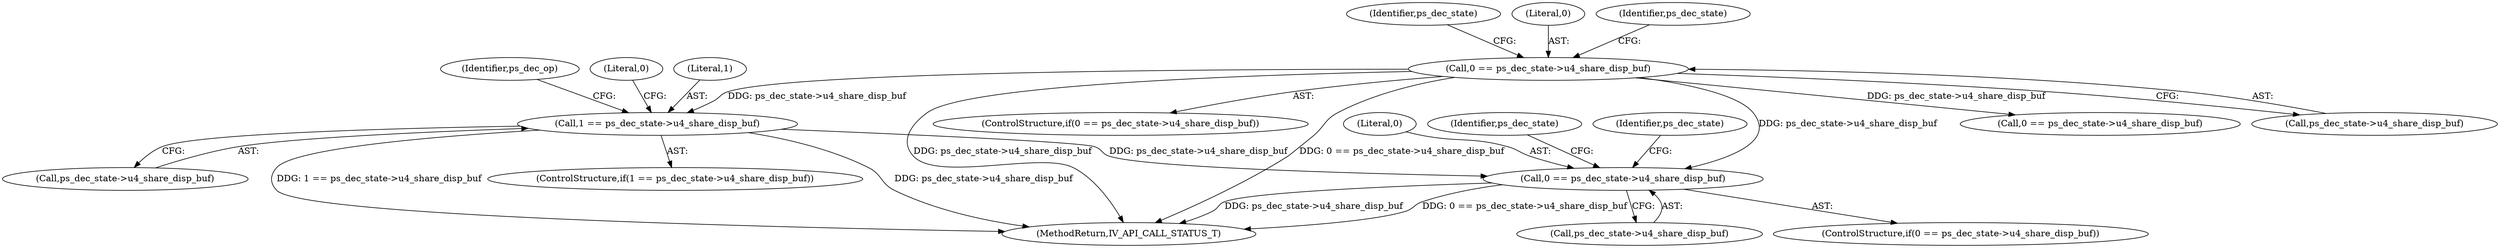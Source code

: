 digraph "0_Android_a86eb798d077b9b25c8f8c77e3c02c2f287c1ce7@pointer" {
"1001150" [label="(Call,1 == ps_dec_state->u4_share_disp_buf)"];
"1000188" [label="(Call,0 == ps_dec_state->u4_share_disp_buf)"];
"1001568" [label="(Call,0 == ps_dec_state->u4_share_disp_buf)"];
"1000241" [label="(Identifier,ps_dec_state)"];
"1001569" [label="(Literal,0)"];
"1001149" [label="(ControlStructure,if(1 == ps_dec_state->u4_share_disp_buf))"];
"1001152" [label="(Call,ps_dec_state->u4_share_disp_buf)"];
"1001576" [label="(Identifier,ps_dec_state)"];
"1001178" [label="(Identifier,ps_dec_op)"];
"1001570" [label="(Call,ps_dec_state->u4_share_disp_buf)"];
"1000188" [label="(Call,0 == ps_dec_state->u4_share_disp_buf)"];
"1000189" [label="(Literal,0)"];
"1000197" [label="(Identifier,ps_dec_state)"];
"1001586" [label="(Identifier,ps_dec_state)"];
"1000187" [label="(ControlStructure,if(0 == ps_dec_state->u4_share_disp_buf))"];
"1001158" [label="(Literal,0)"];
"1001695" [label="(MethodReturn,IV_API_CALL_STATUS_T)"];
"1000526" [label="(Call,0 == ps_dec_state->u4_share_disp_buf)"];
"1000190" [label="(Call,ps_dec_state->u4_share_disp_buf)"];
"1001151" [label="(Literal,1)"];
"1001568" [label="(Call,0 == ps_dec_state->u4_share_disp_buf)"];
"1001567" [label="(ControlStructure,if(0 == ps_dec_state->u4_share_disp_buf))"];
"1001150" [label="(Call,1 == ps_dec_state->u4_share_disp_buf)"];
"1001150" -> "1001149"  [label="AST: "];
"1001150" -> "1001152"  [label="CFG: "];
"1001151" -> "1001150"  [label="AST: "];
"1001152" -> "1001150"  [label="AST: "];
"1001158" -> "1001150"  [label="CFG: "];
"1001178" -> "1001150"  [label="CFG: "];
"1001150" -> "1001695"  [label="DDG: 1 == ps_dec_state->u4_share_disp_buf"];
"1001150" -> "1001695"  [label="DDG: ps_dec_state->u4_share_disp_buf"];
"1000188" -> "1001150"  [label="DDG: ps_dec_state->u4_share_disp_buf"];
"1001150" -> "1001568"  [label="DDG: ps_dec_state->u4_share_disp_buf"];
"1000188" -> "1000187"  [label="AST: "];
"1000188" -> "1000190"  [label="CFG: "];
"1000189" -> "1000188"  [label="AST: "];
"1000190" -> "1000188"  [label="AST: "];
"1000197" -> "1000188"  [label="CFG: "];
"1000241" -> "1000188"  [label="CFG: "];
"1000188" -> "1001695"  [label="DDG: 0 == ps_dec_state->u4_share_disp_buf"];
"1000188" -> "1001695"  [label="DDG: ps_dec_state->u4_share_disp_buf"];
"1000188" -> "1000526"  [label="DDG: ps_dec_state->u4_share_disp_buf"];
"1000188" -> "1001568"  [label="DDG: ps_dec_state->u4_share_disp_buf"];
"1001568" -> "1001567"  [label="AST: "];
"1001568" -> "1001570"  [label="CFG: "];
"1001569" -> "1001568"  [label="AST: "];
"1001570" -> "1001568"  [label="AST: "];
"1001576" -> "1001568"  [label="CFG: "];
"1001586" -> "1001568"  [label="CFG: "];
"1001568" -> "1001695"  [label="DDG: 0 == ps_dec_state->u4_share_disp_buf"];
"1001568" -> "1001695"  [label="DDG: ps_dec_state->u4_share_disp_buf"];
}
